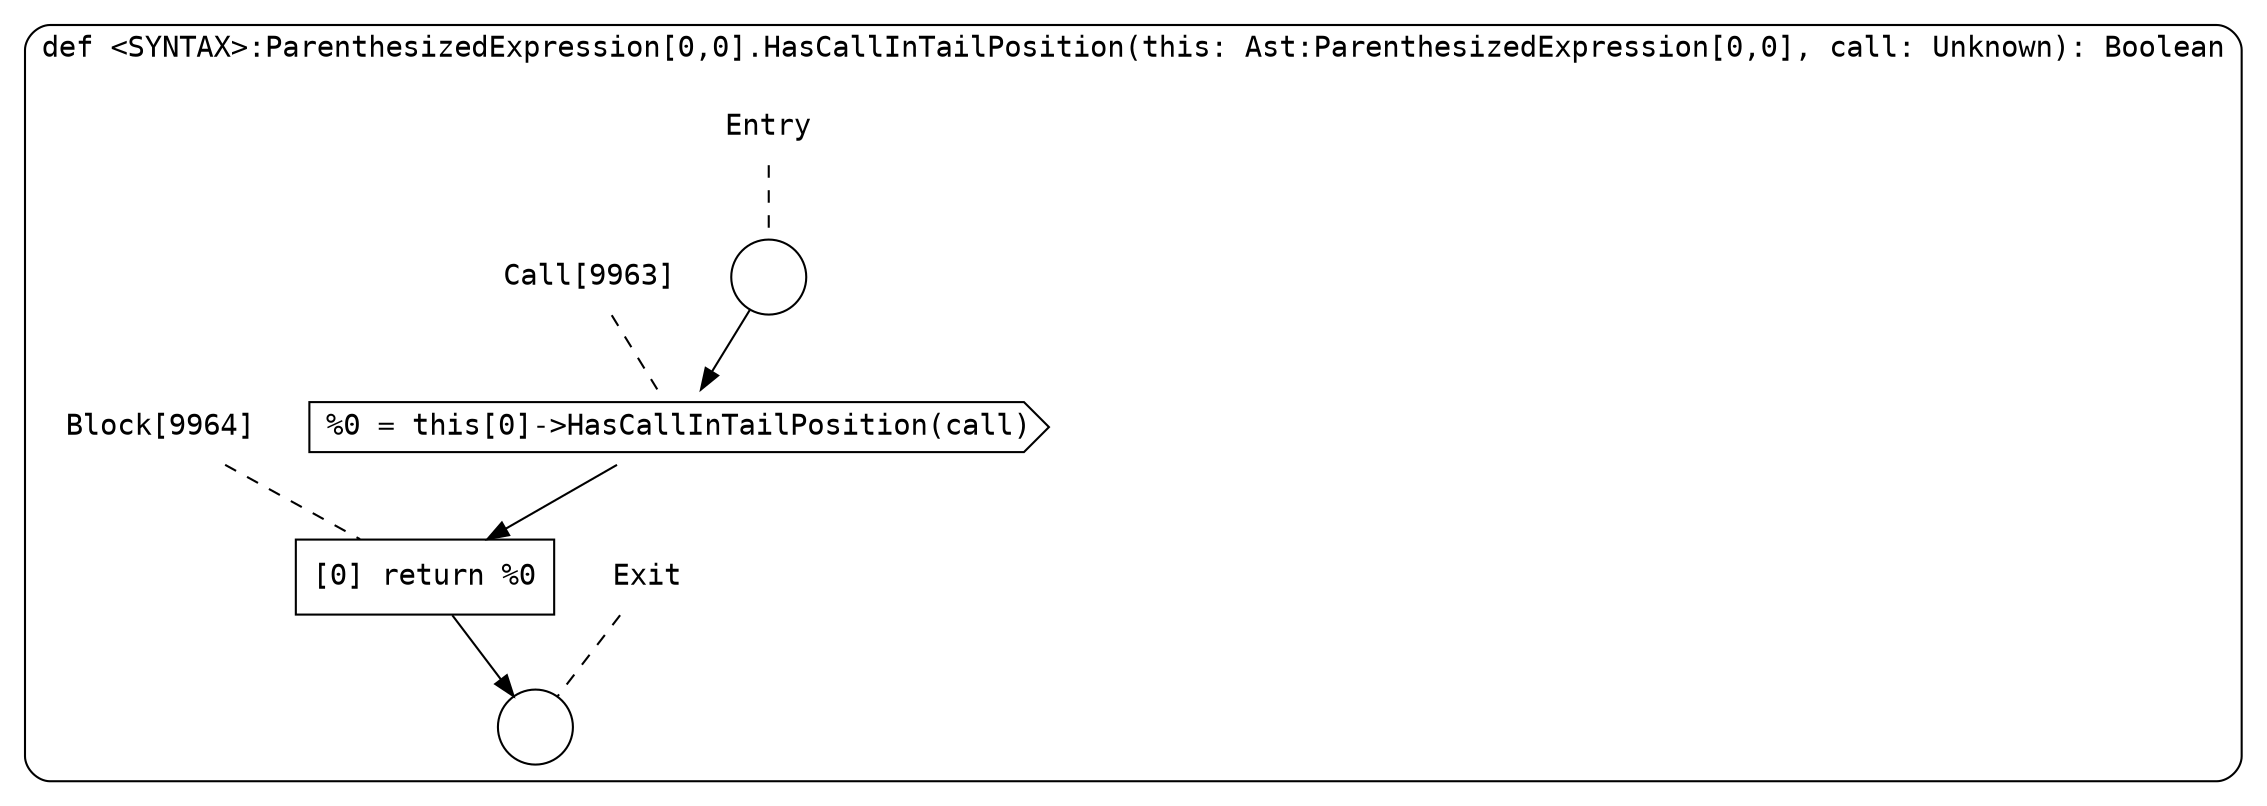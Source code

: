 digraph {
  graph [fontname = "Consolas"]
  node [fontname = "Consolas"]
  edge [fontname = "Consolas"]
  subgraph cluster1863 {
    label = "def <SYNTAX>:ParenthesizedExpression[0,0].HasCallInTailPosition(this: Ast:ParenthesizedExpression[0,0], call: Unknown): Boolean"
    style = rounded
    cluster1863_entry_name [shape=none, label=<<font color="black">Entry</font>>]
    cluster1863_entry_name -> cluster1863_entry [arrowhead=none, color="black", style=dashed]
    cluster1863_entry [shape=circle label=" " color="black" fillcolor="white" style=filled]
    cluster1863_entry -> node9963 [color="black"]
    cluster1863_exit_name [shape=none, label=<<font color="black">Exit</font>>]
    cluster1863_exit_name -> cluster1863_exit [arrowhead=none, color="black", style=dashed]
    cluster1863_exit [shape=circle label=" " color="black" fillcolor="white" style=filled]
    node9963_name [shape=none, label=<<font color="black">Call[9963]</font>>]
    node9963_name -> node9963 [arrowhead=none, color="black", style=dashed]
    node9963 [shape=cds, label=<<font color="black">%0 = this[0]-&gt;HasCallInTailPosition(call)</font>> color="black" fillcolor="white", style=filled]
    node9963 -> node9964 [color="black"]
    node9964_name [shape=none, label=<<font color="black">Block[9964]</font>>]
    node9964_name -> node9964 [arrowhead=none, color="black", style=dashed]
    node9964 [shape=box, label=<<font color="black">[0] return %0<BR ALIGN="LEFT"/></font>> color="black" fillcolor="white", style=filled]
    node9964 -> cluster1863_exit [color="black"]
  }
}